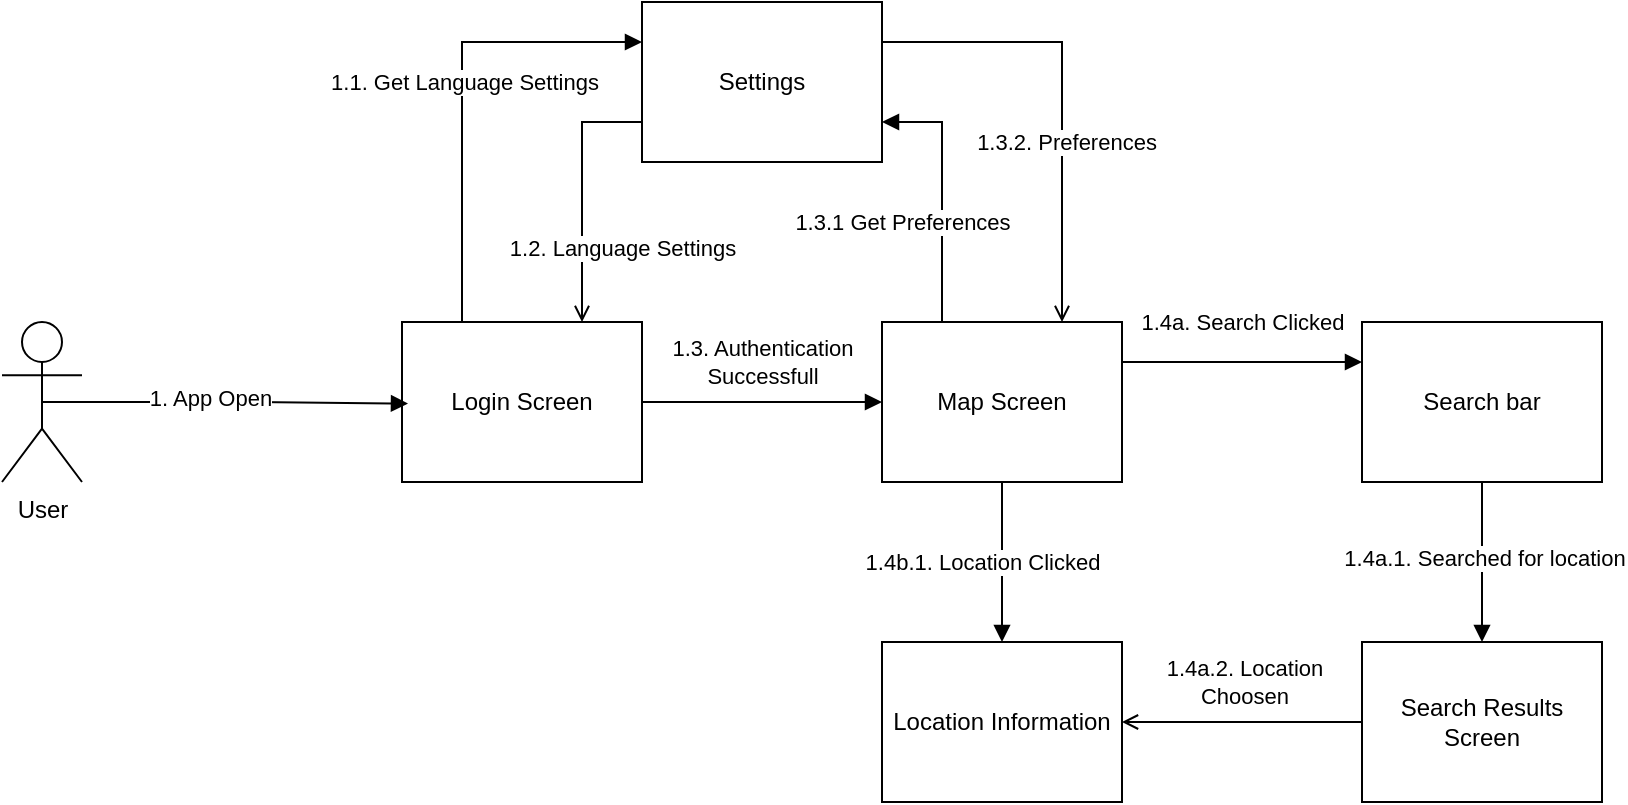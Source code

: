 <mxfile version="24.9.3">
  <diagram name="Page-1" id="TwsXvZLxTPFxYyiHxhOE">
    <mxGraphModel dx="1302" dy="678" grid="1" gridSize="10" guides="1" tooltips="1" connect="1" arrows="1" fold="1" page="1" pageScale="1" pageWidth="1600" pageHeight="1200" math="0" shadow="0">
      <root>
        <mxCell id="0" />
        <mxCell id="1" parent="0" />
        <mxCell id="Kc1etS6f8vXc-5MmjZ-1-1" value="User" style="shape=umlActor;verticalLabelPosition=bottom;verticalAlign=top;html=1;outlineConnect=0;" vertex="1" parent="1">
          <mxGeometry x="640" y="480" width="40" height="80" as="geometry" />
        </mxCell>
        <mxCell id="Kc1etS6f8vXc-5MmjZ-1-12" style="edgeStyle=orthogonalEdgeStyle;rounded=0;orthogonalLoop=1;jettySize=auto;html=1;exitX=1;exitY=0.5;exitDx=0;exitDy=0;entryX=0;entryY=0.5;entryDx=0;entryDy=0;endArrow=block;endFill=1;" edge="1" parent="1" source="Kc1etS6f8vXc-5MmjZ-1-2" target="Kc1etS6f8vXc-5MmjZ-1-3">
          <mxGeometry relative="1" as="geometry" />
        </mxCell>
        <mxCell id="Kc1etS6f8vXc-5MmjZ-1-22" value="1.3. Authentication&lt;br&gt;Successfull" style="edgeLabel;html=1;align=center;verticalAlign=middle;resizable=0;points=[];" vertex="1" connectable="0" parent="Kc1etS6f8vXc-5MmjZ-1-12">
          <mxGeometry x="-0.623" relative="1" as="geometry">
            <mxPoint x="37" y="-20" as="offset" />
          </mxGeometry>
        </mxCell>
        <mxCell id="Kc1etS6f8vXc-5MmjZ-1-13" style="edgeStyle=orthogonalEdgeStyle;rounded=0;orthogonalLoop=1;jettySize=auto;html=1;exitX=0.25;exitY=0;exitDx=0;exitDy=0;entryX=0;entryY=0.25;entryDx=0;entryDy=0;endArrow=block;endFill=1;" edge="1" parent="1" source="Kc1etS6f8vXc-5MmjZ-1-2" target="Kc1etS6f8vXc-5MmjZ-1-6">
          <mxGeometry relative="1" as="geometry" />
        </mxCell>
        <mxCell id="Kc1etS6f8vXc-5MmjZ-1-17" value="1.1. Get Language Settings" style="edgeLabel;html=1;align=center;verticalAlign=middle;resizable=0;points=[];" vertex="1" connectable="0" parent="Kc1etS6f8vXc-5MmjZ-1-13">
          <mxGeometry x="0.002" y="-1" relative="1" as="geometry">
            <mxPoint y="-5" as="offset" />
          </mxGeometry>
        </mxCell>
        <mxCell id="Kc1etS6f8vXc-5MmjZ-1-2" value="Login Screen" style="rounded=0;whiteSpace=wrap;html=1;" vertex="1" parent="1">
          <mxGeometry x="840" y="480" width="120" height="80" as="geometry" />
        </mxCell>
        <mxCell id="Kc1etS6f8vXc-5MmjZ-1-10" style="edgeStyle=orthogonalEdgeStyle;rounded=0;orthogonalLoop=1;jettySize=auto;html=1;exitX=0.5;exitY=1;exitDx=0;exitDy=0;entryX=0.5;entryY=0;entryDx=0;entryDy=0;endArrow=block;endFill=1;" edge="1" parent="1" source="Kc1etS6f8vXc-5MmjZ-1-3" target="Kc1etS6f8vXc-5MmjZ-1-4">
          <mxGeometry relative="1" as="geometry" />
        </mxCell>
        <mxCell id="Kc1etS6f8vXc-5MmjZ-1-28" value="1.4b.1. Location Clicked" style="edgeLabel;html=1;align=center;verticalAlign=middle;resizable=0;points=[];" vertex="1" connectable="0" parent="Kc1etS6f8vXc-5MmjZ-1-10">
          <mxGeometry x="-0.055" y="-2" relative="1" as="geometry">
            <mxPoint x="-8" y="2" as="offset" />
          </mxGeometry>
        </mxCell>
        <mxCell id="Kc1etS6f8vXc-5MmjZ-1-11" style="edgeStyle=orthogonalEdgeStyle;rounded=0;orthogonalLoop=1;jettySize=auto;html=1;exitX=1;exitY=0.25;exitDx=0;exitDy=0;entryX=0;entryY=0.25;entryDx=0;entryDy=0;endArrow=block;endFill=1;" edge="1" parent="1" source="Kc1etS6f8vXc-5MmjZ-1-3" target="Kc1etS6f8vXc-5MmjZ-1-5">
          <mxGeometry relative="1" as="geometry" />
        </mxCell>
        <mxCell id="Kc1etS6f8vXc-5MmjZ-1-24" value="1.4a. Search Clicked" style="edgeLabel;html=1;align=center;verticalAlign=middle;resizable=0;points=[];" vertex="1" connectable="0" parent="Kc1etS6f8vXc-5MmjZ-1-11">
          <mxGeometry x="-0.35" relative="1" as="geometry">
            <mxPoint x="21" y="-20" as="offset" />
          </mxGeometry>
        </mxCell>
        <mxCell id="Kc1etS6f8vXc-5MmjZ-1-14" style="edgeStyle=orthogonalEdgeStyle;rounded=0;orthogonalLoop=1;jettySize=auto;html=1;exitX=0.25;exitY=0;exitDx=0;exitDy=0;entryX=1;entryY=0.75;entryDx=0;entryDy=0;endArrow=block;endFill=1;" edge="1" parent="1" source="Kc1etS6f8vXc-5MmjZ-1-3" target="Kc1etS6f8vXc-5MmjZ-1-6">
          <mxGeometry relative="1" as="geometry" />
        </mxCell>
        <mxCell id="Kc1etS6f8vXc-5MmjZ-1-21" value="1.3.1 Get Preferences" style="edgeLabel;html=1;align=center;verticalAlign=middle;resizable=0;points=[];" vertex="1" connectable="0" parent="Kc1etS6f8vXc-5MmjZ-1-14">
          <mxGeometry x="-0.077" y="-1" relative="1" as="geometry">
            <mxPoint x="-21" y="10" as="offset" />
          </mxGeometry>
        </mxCell>
        <mxCell id="Kc1etS6f8vXc-5MmjZ-1-3" value="Map Screen" style="rounded=0;whiteSpace=wrap;html=1;" vertex="1" parent="1">
          <mxGeometry x="1080" y="480" width="120" height="80" as="geometry" />
        </mxCell>
        <mxCell id="Kc1etS6f8vXc-5MmjZ-1-4" value="Location Information" style="rounded=0;whiteSpace=wrap;html=1;" vertex="1" parent="1">
          <mxGeometry x="1080" y="640" width="120" height="80" as="geometry" />
        </mxCell>
        <mxCell id="Kc1etS6f8vXc-5MmjZ-1-8" style="edgeStyle=orthogonalEdgeStyle;rounded=0;orthogonalLoop=1;jettySize=auto;html=1;exitX=0.5;exitY=1;exitDx=0;exitDy=0;entryX=0.5;entryY=0;entryDx=0;entryDy=0;endArrow=block;endFill=1;" edge="1" parent="1" source="Kc1etS6f8vXc-5MmjZ-1-5" target="Kc1etS6f8vXc-5MmjZ-1-7">
          <mxGeometry relative="1" as="geometry" />
        </mxCell>
        <mxCell id="Kc1etS6f8vXc-5MmjZ-1-26" value="1.4a.1. Searched for location" style="edgeLabel;html=1;align=center;verticalAlign=middle;resizable=0;points=[];" vertex="1" connectable="0" parent="Kc1etS6f8vXc-5MmjZ-1-8">
          <mxGeometry x="-0.055" y="1" relative="1" as="geometry">
            <mxPoint as="offset" />
          </mxGeometry>
        </mxCell>
        <mxCell id="Kc1etS6f8vXc-5MmjZ-1-5" value="Search bar" style="rounded=0;whiteSpace=wrap;html=1;" vertex="1" parent="1">
          <mxGeometry x="1320" y="480" width="120" height="80" as="geometry" />
        </mxCell>
        <mxCell id="Kc1etS6f8vXc-5MmjZ-1-16" style="edgeStyle=orthogonalEdgeStyle;rounded=0;orthogonalLoop=1;jettySize=auto;html=1;exitX=0;exitY=0.75;exitDx=0;exitDy=0;entryX=0.75;entryY=0;entryDx=0;entryDy=0;endArrow=open;endFill=0;" edge="1" parent="1" source="Kc1etS6f8vXc-5MmjZ-1-6" target="Kc1etS6f8vXc-5MmjZ-1-2">
          <mxGeometry relative="1" as="geometry" />
        </mxCell>
        <mxCell id="Kc1etS6f8vXc-5MmjZ-1-19" value="1.2. Language Settings" style="edgeLabel;html=1;align=center;verticalAlign=middle;resizable=0;points=[];" vertex="1" connectable="0" parent="Kc1etS6f8vXc-5MmjZ-1-16">
          <mxGeometry x="0.421" y="1" relative="1" as="geometry">
            <mxPoint x="19" as="offset" />
          </mxGeometry>
        </mxCell>
        <mxCell id="Kc1etS6f8vXc-5MmjZ-1-20" style="edgeStyle=orthogonalEdgeStyle;rounded=0;orthogonalLoop=1;jettySize=auto;html=1;exitX=1;exitY=0.25;exitDx=0;exitDy=0;entryX=0.75;entryY=0;entryDx=0;entryDy=0;endArrow=open;endFill=0;" edge="1" parent="1" source="Kc1etS6f8vXc-5MmjZ-1-6" target="Kc1etS6f8vXc-5MmjZ-1-3">
          <mxGeometry relative="1" as="geometry" />
        </mxCell>
        <mxCell id="Kc1etS6f8vXc-5MmjZ-1-23" value="1.3.2. Preferences" style="edgeLabel;html=1;align=center;verticalAlign=middle;resizable=0;points=[];" vertex="1" connectable="0" parent="Kc1etS6f8vXc-5MmjZ-1-20">
          <mxGeometry x="0.115" y="2" relative="1" as="geometry">
            <mxPoint y="12" as="offset" />
          </mxGeometry>
        </mxCell>
        <mxCell id="Kc1etS6f8vXc-5MmjZ-1-6" value="Settings" style="rounded=0;whiteSpace=wrap;html=1;" vertex="1" parent="1">
          <mxGeometry x="960" y="320" width="120" height="80" as="geometry" />
        </mxCell>
        <mxCell id="Kc1etS6f8vXc-5MmjZ-1-25" style="edgeStyle=orthogonalEdgeStyle;rounded=0;orthogonalLoop=1;jettySize=auto;html=1;exitX=0;exitY=0.5;exitDx=0;exitDy=0;entryX=1;entryY=0.5;entryDx=0;entryDy=0;endArrow=open;endFill=0;" edge="1" parent="1" source="Kc1etS6f8vXc-5MmjZ-1-7" target="Kc1etS6f8vXc-5MmjZ-1-4">
          <mxGeometry relative="1" as="geometry">
            <Array as="points">
              <mxPoint x="1290" y="680" />
              <mxPoint x="1290" y="680" />
            </Array>
          </mxGeometry>
        </mxCell>
        <mxCell id="Kc1etS6f8vXc-5MmjZ-1-27" value="1.4a.2. Location&lt;br&gt;Choosen" style="edgeLabel;html=1;align=center;verticalAlign=middle;resizable=0;points=[];" vertex="1" connectable="0" parent="Kc1etS6f8vXc-5MmjZ-1-25">
          <mxGeometry x="-0.188" relative="1" as="geometry">
            <mxPoint x="-11" y="-20" as="offset" />
          </mxGeometry>
        </mxCell>
        <mxCell id="Kc1etS6f8vXc-5MmjZ-1-7" value="Search Results Screen" style="rounded=0;whiteSpace=wrap;html=1;" vertex="1" parent="1">
          <mxGeometry x="1320" y="640" width="120" height="80" as="geometry" />
        </mxCell>
        <mxCell id="Kc1etS6f8vXc-5MmjZ-1-15" style="edgeStyle=orthogonalEdgeStyle;rounded=0;orthogonalLoop=1;jettySize=auto;html=1;exitX=0.5;exitY=0.5;exitDx=0;exitDy=0;exitPerimeter=0;entryX=0.025;entryY=0.51;entryDx=0;entryDy=0;entryPerimeter=0;endArrow=block;endFill=1;" edge="1" parent="1" source="Kc1etS6f8vXc-5MmjZ-1-1" target="Kc1etS6f8vXc-5MmjZ-1-2">
          <mxGeometry relative="1" as="geometry" />
        </mxCell>
        <mxCell id="Kc1etS6f8vXc-5MmjZ-1-18" value="1. App Open" style="edgeLabel;html=1;align=center;verticalAlign=middle;resizable=0;points=[];" vertex="1" connectable="0" parent="Kc1etS6f8vXc-5MmjZ-1-15">
          <mxGeometry x="-0.088" y="2" relative="1" as="geometry">
            <mxPoint as="offset" />
          </mxGeometry>
        </mxCell>
      </root>
    </mxGraphModel>
  </diagram>
</mxfile>
